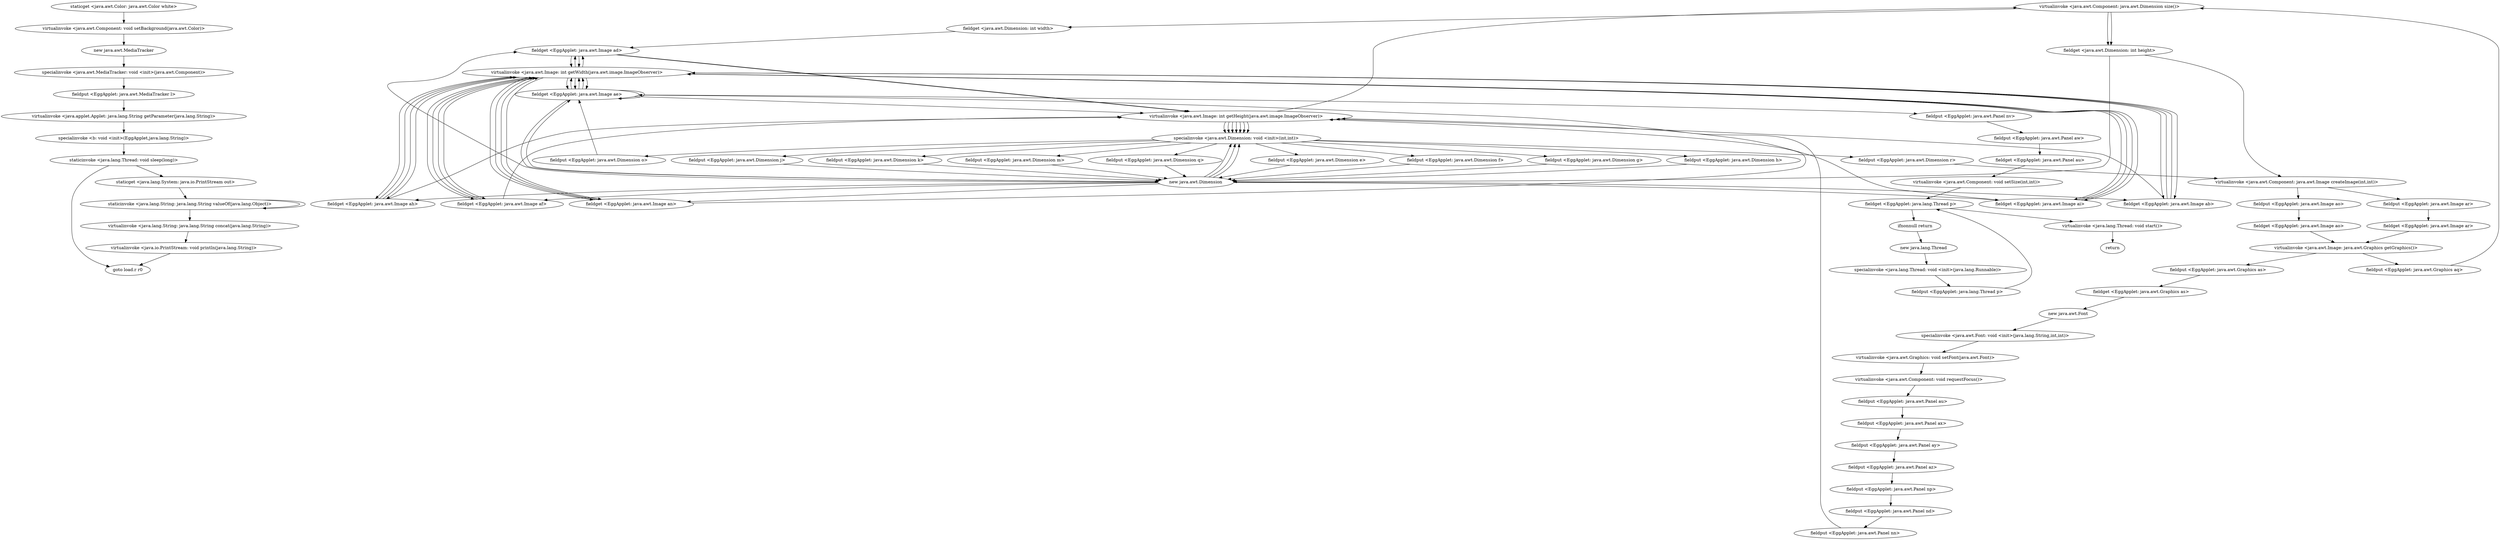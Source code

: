 digraph "" {
"staticget <java.awt.Color: java.awt.Color white>";
 "staticget <java.awt.Color: java.awt.Color white>"->"virtualinvoke <java.awt.Component: void setBackground(java.awt.Color)>";
 "virtualinvoke <java.awt.Component: void setBackground(java.awt.Color)>"->"new java.awt.MediaTracker";
 "new java.awt.MediaTracker"->"specialinvoke <java.awt.MediaTracker: void <init>(java.awt.Component)>";
 "specialinvoke <java.awt.MediaTracker: void <init>(java.awt.Component)>"->"fieldput <EggApplet: java.awt.MediaTracker l>";
 "fieldput <EggApplet: java.awt.MediaTracker l>"->"virtualinvoke <java.applet.Applet: java.lang.String getParameter(java.lang.String)>";
 "virtualinvoke <java.applet.Applet: java.lang.String getParameter(java.lang.String)>"->"specialinvoke <b: void <init>(EggApplet,java.lang.String)>";
 "specialinvoke <b: void <init>(EggApplet,java.lang.String)>"->"staticinvoke <java.lang.Thread: void sleep(long)>";
 "staticinvoke <java.lang.Thread: void sleep(long)>"->"goto load.r r0";
 "staticinvoke <java.lang.Thread: void sleep(long)>"->"staticget <java.lang.System: java.io.PrintStream out>";
 "staticget <java.lang.System: java.io.PrintStream out>"->"staticinvoke <java.lang.String: java.lang.String valueOf(java.lang.Object)>";
 "staticinvoke <java.lang.String: java.lang.String valueOf(java.lang.Object)>"->"staticinvoke <java.lang.String: java.lang.String valueOf(java.lang.Object)>";
 "staticinvoke <java.lang.String: java.lang.String valueOf(java.lang.Object)>"->"virtualinvoke <java.lang.String: java.lang.String concat(java.lang.String)>";
 "virtualinvoke <java.lang.String: java.lang.String concat(java.lang.String)>"->"virtualinvoke <java.io.PrintStream: void println(java.lang.String)>";
 "virtualinvoke <java.io.PrintStream: void println(java.lang.String)>"->"goto load.r r0";
"virtualinvoke <java.awt.Component: java.awt.Dimension size()>";
 "virtualinvoke <java.awt.Component: java.awt.Dimension size()>"->"fieldget <java.awt.Dimension: int width>";
 "fieldget <java.awt.Dimension: int width>"->"fieldget <EggApplet: java.awt.Image ad>";
 "fieldget <EggApplet: java.awt.Image ad>"->"virtualinvoke <java.awt.Image: int getWidth(java.awt.image.ImageObserver)>";
 "virtualinvoke <java.awt.Image: int getWidth(java.awt.image.ImageObserver)>"->"fieldget <EggApplet: java.awt.Image an>";
 "fieldget <EggApplet: java.awt.Image an>"->"virtualinvoke <java.awt.Image: int getWidth(java.awt.image.ImageObserver)>";
 "virtualinvoke <java.awt.Image: int getWidth(java.awt.image.ImageObserver)>"->"fieldget <EggApplet: java.awt.Image ai>";
 "fieldget <EggApplet: java.awt.Image ai>"->"virtualinvoke <java.awt.Image: int getWidth(java.awt.image.ImageObserver)>";
 "virtualinvoke <java.awt.Image: int getWidth(java.awt.image.ImageObserver)>"->"fieldget <EggApplet: java.awt.Image ab>";
 "fieldget <EggApplet: java.awt.Image ab>"->"virtualinvoke <java.awt.Image: int getWidth(java.awt.image.ImageObserver)>";
 "virtualinvoke <java.awt.Image: int getWidth(java.awt.image.ImageObserver)>"->"fieldget <EggApplet: java.awt.Image af>";
 "fieldget <EggApplet: java.awt.Image af>"->"virtualinvoke <java.awt.Image: int getWidth(java.awt.image.ImageObserver)>";
 "virtualinvoke <java.awt.Image: int getWidth(java.awt.image.ImageObserver)>"->"fieldget <EggApplet: java.awt.Image ah>";
 "fieldget <EggApplet: java.awt.Image ah>"->"virtualinvoke <java.awt.Image: int getWidth(java.awt.image.ImageObserver)>";
 "virtualinvoke <java.awt.Image: int getWidth(java.awt.image.ImageObserver)>"->"fieldget <EggApplet: java.awt.Image ae>";
 "fieldget <EggApplet: java.awt.Image ae>"->"fieldget <EggApplet: java.awt.Image ae>";
 "fieldget <EggApplet: java.awt.Image ae>"->"virtualinvoke <java.awt.Image: int getWidth(java.awt.image.ImageObserver)>";
 "virtualinvoke <java.awt.Image: int getWidth(java.awt.image.ImageObserver)>"->"fieldget <EggApplet: java.awt.Image ae>";
 "fieldget <EggApplet: java.awt.Image ae>"->"virtualinvoke <java.awt.Image: int getWidth(java.awt.image.ImageObserver)>";
 "virtualinvoke <java.awt.Image: int getWidth(java.awt.image.ImageObserver)>"->"fieldget <EggApplet: java.awt.Image ad>";
 "fieldget <EggApplet: java.awt.Image ad>"->"virtualinvoke <java.awt.Image: int getHeight(java.awt.image.ImageObserver)>";
 "virtualinvoke <java.awt.Image: int getHeight(java.awt.image.ImageObserver)>"->"virtualinvoke <java.awt.Component: java.awt.Dimension size()>";
 "virtualinvoke <java.awt.Component: java.awt.Dimension size()>"->"fieldget <java.awt.Dimension: int height>";
 "fieldget <java.awt.Dimension: int height>"->"new java.awt.Dimension";
 "new java.awt.Dimension"->"specialinvoke <java.awt.Dimension: void <init>(int,int)>";
 "specialinvoke <java.awt.Dimension: void <init>(int,int)>"->"fieldput <EggApplet: java.awt.Dimension e>";
 "fieldput <EggApplet: java.awt.Dimension e>"->"new java.awt.Dimension";
 "new java.awt.Dimension"->"specialinvoke <java.awt.Dimension: void <init>(int,int)>";
 "specialinvoke <java.awt.Dimension: void <init>(int,int)>"->"fieldput <EggApplet: java.awt.Dimension f>";
 "fieldput <EggApplet: java.awt.Dimension f>"->"new java.awt.Dimension";
 "new java.awt.Dimension"->"fieldget <EggApplet: java.awt.Image ad>";
 "fieldget <EggApplet: java.awt.Image ad>"->"virtualinvoke <java.awt.Image: int getWidth(java.awt.image.ImageObserver)>";
 "virtualinvoke <java.awt.Image: int getWidth(java.awt.image.ImageObserver)>"->"fieldget <EggApplet: java.awt.Image ad>";
 "fieldget <EggApplet: java.awt.Image ad>"->"virtualinvoke <java.awt.Image: int getHeight(java.awt.image.ImageObserver)>";
 "virtualinvoke <java.awt.Image: int getHeight(java.awt.image.ImageObserver)>"->"specialinvoke <java.awt.Dimension: void <init>(int,int)>";
 "specialinvoke <java.awt.Dimension: void <init>(int,int)>"->"fieldput <EggApplet: java.awt.Dimension g>";
 "fieldput <EggApplet: java.awt.Dimension g>"->"new java.awt.Dimension";
 "new java.awt.Dimension"->"fieldget <EggApplet: java.awt.Image an>";
 "fieldget <EggApplet: java.awt.Image an>"->"virtualinvoke <java.awt.Image: int getWidth(java.awt.image.ImageObserver)>";
 "virtualinvoke <java.awt.Image: int getWidth(java.awt.image.ImageObserver)>"->"fieldget <EggApplet: java.awt.Image an>";
 "fieldget <EggApplet: java.awt.Image an>"->"virtualinvoke <java.awt.Image: int getHeight(java.awt.image.ImageObserver)>";
 "virtualinvoke <java.awt.Image: int getHeight(java.awt.image.ImageObserver)>"->"specialinvoke <java.awt.Dimension: void <init>(int,int)>";
 "specialinvoke <java.awt.Dimension: void <init>(int,int)>"->"fieldput <EggApplet: java.awt.Dimension h>";
 "fieldput <EggApplet: java.awt.Dimension h>"->"new java.awt.Dimension";
 "new java.awt.Dimension"->"fieldget <EggApplet: java.awt.Image ai>";
 "fieldget <EggApplet: java.awt.Image ai>"->"virtualinvoke <java.awt.Image: int getWidth(java.awt.image.ImageObserver)>";
 "virtualinvoke <java.awt.Image: int getWidth(java.awt.image.ImageObserver)>"->"fieldget <EggApplet: java.awt.Image ai>";
 "fieldget <EggApplet: java.awt.Image ai>"->"virtualinvoke <java.awt.Image: int getHeight(java.awt.image.ImageObserver)>";
 "virtualinvoke <java.awt.Image: int getHeight(java.awt.image.ImageObserver)>"->"specialinvoke <java.awt.Dimension: void <init>(int,int)>";
 "specialinvoke <java.awt.Dimension: void <init>(int,int)>"->"fieldput <EggApplet: java.awt.Dimension j>";
 "fieldput <EggApplet: java.awt.Dimension j>"->"new java.awt.Dimension";
 "new java.awt.Dimension"->"fieldget <EggApplet: java.awt.Image ab>";
 "fieldget <EggApplet: java.awt.Image ab>"->"virtualinvoke <java.awt.Image: int getWidth(java.awt.image.ImageObserver)>";
 "virtualinvoke <java.awt.Image: int getWidth(java.awt.image.ImageObserver)>"->"fieldget <EggApplet: java.awt.Image ab>";
 "fieldget <EggApplet: java.awt.Image ab>"->"virtualinvoke <java.awt.Image: int getHeight(java.awt.image.ImageObserver)>";
 "virtualinvoke <java.awt.Image: int getHeight(java.awt.image.ImageObserver)>"->"specialinvoke <java.awt.Dimension: void <init>(int,int)>";
 "specialinvoke <java.awt.Dimension: void <init>(int,int)>"->"fieldput <EggApplet: java.awt.Dimension k>";
 "fieldput <EggApplet: java.awt.Dimension k>"->"new java.awt.Dimension";
 "new java.awt.Dimension"->"fieldget <EggApplet: java.awt.Image af>";
 "fieldget <EggApplet: java.awt.Image af>"->"virtualinvoke <java.awt.Image: int getWidth(java.awt.image.ImageObserver)>";
 "virtualinvoke <java.awt.Image: int getWidth(java.awt.image.ImageObserver)>"->"fieldget <EggApplet: java.awt.Image af>";
 "fieldget <EggApplet: java.awt.Image af>"->"virtualinvoke <java.awt.Image: int getHeight(java.awt.image.ImageObserver)>";
 "virtualinvoke <java.awt.Image: int getHeight(java.awt.image.ImageObserver)>"->"specialinvoke <java.awt.Dimension: void <init>(int,int)>";
 "specialinvoke <java.awt.Dimension: void <init>(int,int)>"->"fieldput <EggApplet: java.awt.Dimension m>";
 "fieldput <EggApplet: java.awt.Dimension m>"->"new java.awt.Dimension";
 "new java.awt.Dimension"->"fieldget <EggApplet: java.awt.Image ah>";
 "fieldget <EggApplet: java.awt.Image ah>"->"virtualinvoke <java.awt.Image: int getWidth(java.awt.image.ImageObserver)>";
 "virtualinvoke <java.awt.Image: int getWidth(java.awt.image.ImageObserver)>"->"fieldget <EggApplet: java.awt.Image ah>";
 "fieldget <EggApplet: java.awt.Image ah>"->"virtualinvoke <java.awt.Image: int getHeight(java.awt.image.ImageObserver)>";
 "virtualinvoke <java.awt.Image: int getHeight(java.awt.image.ImageObserver)>"->"specialinvoke <java.awt.Dimension: void <init>(int,int)>";
 "specialinvoke <java.awt.Dimension: void <init>(int,int)>"->"fieldput <EggApplet: java.awt.Dimension q>";
 "fieldput <EggApplet: java.awt.Dimension q>"->"new java.awt.Dimension";
 "new java.awt.Dimension"->"specialinvoke <java.awt.Dimension: void <init>(int,int)>";
 "specialinvoke <java.awt.Dimension: void <init>(int,int)>"->"fieldput <EggApplet: java.awt.Dimension o>";
 "fieldput <EggApplet: java.awt.Dimension o>"->"fieldget <EggApplet: java.awt.Image ae>";
 "fieldget <EggApplet: java.awt.Image ae>"->"new java.awt.Dimension";
 "new java.awt.Dimension"->"fieldget <EggApplet: java.awt.Image ae>";
 "fieldget <EggApplet: java.awt.Image ae>"->"virtualinvoke <java.awt.Image: int getWidth(java.awt.image.ImageObserver)>";
 "virtualinvoke <java.awt.Image: int getWidth(java.awt.image.ImageObserver)>"->"fieldget <EggApplet: java.awt.Image ae>";
 "fieldget <EggApplet: java.awt.Image ae>"->"virtualinvoke <java.awt.Image: int getHeight(java.awt.image.ImageObserver)>";
 "virtualinvoke <java.awt.Image: int getHeight(java.awt.image.ImageObserver)>"->"specialinvoke <java.awt.Dimension: void <init>(int,int)>";
 "specialinvoke <java.awt.Dimension: void <init>(int,int)>"->"fieldput <EggApplet: java.awt.Dimension r>";
 "fieldput <EggApplet: java.awt.Dimension r>"->"virtualinvoke <java.awt.Component: java.awt.Image createImage(int,int)>";
 "virtualinvoke <java.awt.Component: java.awt.Image createImage(int,int)>"->"fieldput <EggApplet: java.awt.Image ao>";
 "fieldput <EggApplet: java.awt.Image ao>"->"fieldget <EggApplet: java.awt.Image ao>";
 "fieldget <EggApplet: java.awt.Image ao>"->"virtualinvoke <java.awt.Image: java.awt.Graphics getGraphics()>";
 "virtualinvoke <java.awt.Image: java.awt.Graphics getGraphics()>"->"fieldput <EggApplet: java.awt.Graphics aq>";
 "fieldput <EggApplet: java.awt.Graphics aq>"->"virtualinvoke <java.awt.Component: java.awt.Dimension size()>";
 "virtualinvoke <java.awt.Component: java.awt.Dimension size()>"->"fieldget <java.awt.Dimension: int height>";
 "fieldget <java.awt.Dimension: int height>"->"virtualinvoke <java.awt.Component: java.awt.Image createImage(int,int)>";
 "virtualinvoke <java.awt.Component: java.awt.Image createImage(int,int)>"->"fieldput <EggApplet: java.awt.Image ar>";
 "fieldput <EggApplet: java.awt.Image ar>"->"fieldget <EggApplet: java.awt.Image ar>";
 "fieldget <EggApplet: java.awt.Image ar>"->"virtualinvoke <java.awt.Image: java.awt.Graphics getGraphics()>";
 "virtualinvoke <java.awt.Image: java.awt.Graphics getGraphics()>"->"fieldput <EggApplet: java.awt.Graphics as>";
 "fieldput <EggApplet: java.awt.Graphics as>"->"fieldget <EggApplet: java.awt.Graphics as>";
 "fieldget <EggApplet: java.awt.Graphics as>"->"new java.awt.Font";
 "new java.awt.Font"->"specialinvoke <java.awt.Font: void <init>(java.lang.String,int,int)>";
 "specialinvoke <java.awt.Font: void <init>(java.lang.String,int,int)>"->"virtualinvoke <java.awt.Graphics: void setFont(java.awt.Font)>";
 "virtualinvoke <java.awt.Graphics: void setFont(java.awt.Font)>"->"virtualinvoke <java.awt.Component: void requestFocus()>";
 "virtualinvoke <java.awt.Component: void requestFocus()>"->"fieldput <EggApplet: java.awt.Panel au>";
 "fieldput <EggApplet: java.awt.Panel au>"->"fieldput <EggApplet: java.awt.Panel ax>";
 "fieldput <EggApplet: java.awt.Panel ax>"->"fieldput <EggApplet: java.awt.Panel ay>";
 "fieldput <EggApplet: java.awt.Panel ay>"->"fieldput <EggApplet: java.awt.Panel az>";
 "fieldput <EggApplet: java.awt.Panel az>"->"fieldput <EggApplet: java.awt.Panel np>";
 "fieldput <EggApplet: java.awt.Panel np>"->"fieldput <EggApplet: java.awt.Panel nd>";
 "fieldput <EggApplet: java.awt.Panel nd>"->"fieldput <EggApplet: java.awt.Panel nn>";
 "fieldput <EggApplet: java.awt.Panel nn>"->"fieldget <EggApplet: java.awt.Image ae>";
 "fieldget <EggApplet: java.awt.Image ae>"->"fieldput <EggApplet: java.awt.Panel nv>";
 "fieldput <EggApplet: java.awt.Panel nv>"->"fieldput <EggApplet: java.awt.Panel aw>";
 "fieldput <EggApplet: java.awt.Panel aw>"->"fieldget <EggApplet: java.awt.Panel au>";
 "fieldget <EggApplet: java.awt.Panel au>"->"virtualinvoke <java.awt.Component: void setSize(int,int)>";
 "virtualinvoke <java.awt.Component: void setSize(int,int)>"->"fieldget <EggApplet: java.lang.Thread p>";
 "fieldget <EggApplet: java.lang.Thread p>"->"ifnonnull return";
 "ifnonnull return"->"new java.lang.Thread";
 "new java.lang.Thread"->"specialinvoke <java.lang.Thread: void <init>(java.lang.Runnable)>";
 "specialinvoke <java.lang.Thread: void <init>(java.lang.Runnable)>"->"fieldput <EggApplet: java.lang.Thread p>";
 "fieldput <EggApplet: java.lang.Thread p>"->"fieldget <EggApplet: java.lang.Thread p>";
 "fieldget <EggApplet: java.lang.Thread p>"->"virtualinvoke <java.lang.Thread: void start()>";
 "virtualinvoke <java.lang.Thread: void start()>"->"return";
}
